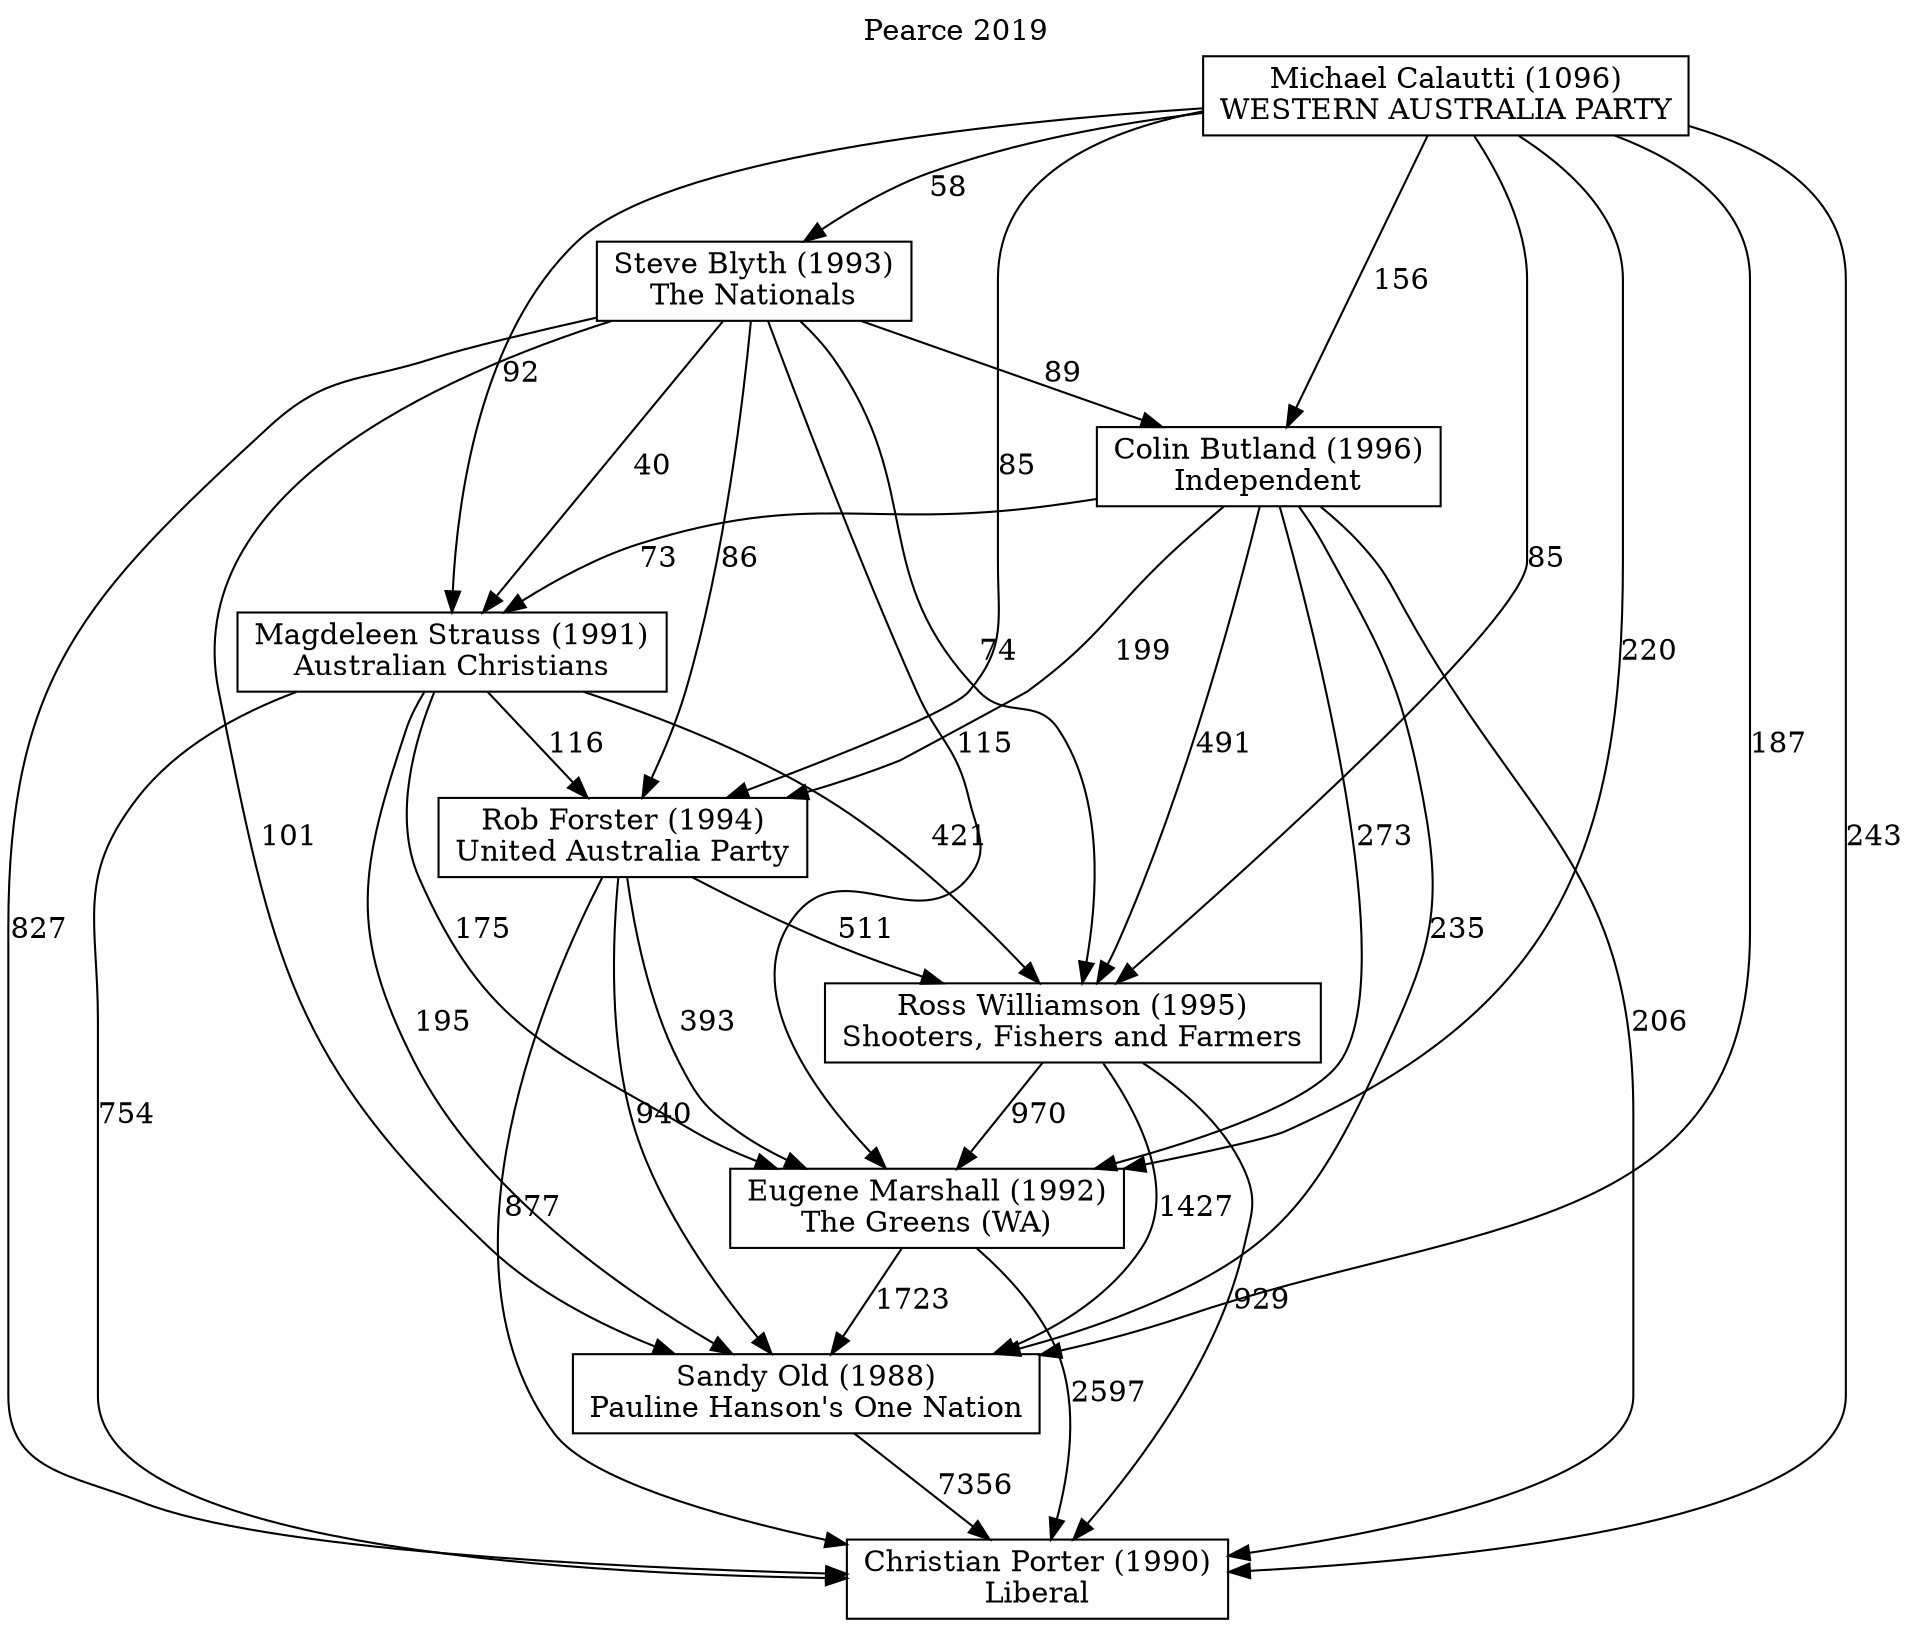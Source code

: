 // House preference flow
digraph "Christian Porter (1990)_Pearce_2019" {
	graph [label="Pearce 2019" labelloc=t mclimit=10]
	node [shape=box]
	"Christian Porter (1990)" [label="Christian Porter (1990)
Liberal"]
	"Sandy Old (1988)" [label="Sandy Old (1988)
Pauline Hanson's One Nation"]
	"Eugene Marshall (1992)" [label="Eugene Marshall (1992)
The Greens (WA)"]
	"Ross Williamson (1995)" [label="Ross Williamson (1995)
Shooters, Fishers and Farmers"]
	"Rob Forster (1994)" [label="Rob Forster (1994)
United Australia Party"]
	"Magdeleen Strauss (1991)" [label="Magdeleen Strauss (1991)
Australian Christians"]
	"Colin Butland (1996)" [label="Colin Butland (1996)
Independent"]
	"Steve Blyth (1993)" [label="Steve Blyth (1993)
The Nationals"]
	"Michael Calautti (1096)" [label="Michael Calautti (1096)
WESTERN AUSTRALIA PARTY"]
	"Sandy Old (1988)" -> "Christian Porter (1990)" [label=7356]
	"Eugene Marshall (1992)" -> "Sandy Old (1988)" [label=1723]
	"Ross Williamson (1995)" -> "Eugene Marshall (1992)" [label=970]
	"Rob Forster (1994)" -> "Ross Williamson (1995)" [label=511]
	"Magdeleen Strauss (1991)" -> "Rob Forster (1994)" [label=116]
	"Colin Butland (1996)" -> "Magdeleen Strauss (1991)" [label=73]
	"Steve Blyth (1993)" -> "Colin Butland (1996)" [label=89]
	"Michael Calautti (1096)" -> "Steve Blyth (1993)" [label=58]
	"Eugene Marshall (1992)" -> "Christian Porter (1990)" [label=2597]
	"Ross Williamson (1995)" -> "Christian Porter (1990)" [label=929]
	"Rob Forster (1994)" -> "Christian Porter (1990)" [label=877]
	"Magdeleen Strauss (1991)" -> "Christian Porter (1990)" [label=754]
	"Colin Butland (1996)" -> "Christian Porter (1990)" [label=206]
	"Steve Blyth (1993)" -> "Christian Porter (1990)" [label=827]
	"Michael Calautti (1096)" -> "Christian Porter (1990)" [label=243]
	"Michael Calautti (1096)" -> "Colin Butland (1996)" [label=156]
	"Steve Blyth (1993)" -> "Magdeleen Strauss (1991)" [label=40]
	"Michael Calautti (1096)" -> "Magdeleen Strauss (1991)" [label=92]
	"Colin Butland (1996)" -> "Rob Forster (1994)" [label=199]
	"Steve Blyth (1993)" -> "Rob Forster (1994)" [label=86]
	"Michael Calautti (1096)" -> "Rob Forster (1994)" [label=85]
	"Magdeleen Strauss (1991)" -> "Ross Williamson (1995)" [label=421]
	"Colin Butland (1996)" -> "Ross Williamson (1995)" [label=491]
	"Steve Blyth (1993)" -> "Ross Williamson (1995)" [label=74]
	"Michael Calautti (1096)" -> "Ross Williamson (1995)" [label=85]
	"Rob Forster (1994)" -> "Eugene Marshall (1992)" [label=393]
	"Magdeleen Strauss (1991)" -> "Eugene Marshall (1992)" [label=175]
	"Colin Butland (1996)" -> "Eugene Marshall (1992)" [label=273]
	"Steve Blyth (1993)" -> "Eugene Marshall (1992)" [label=115]
	"Michael Calautti (1096)" -> "Eugene Marshall (1992)" [label=220]
	"Ross Williamson (1995)" -> "Sandy Old (1988)" [label=1427]
	"Rob Forster (1994)" -> "Sandy Old (1988)" [label=940]
	"Magdeleen Strauss (1991)" -> "Sandy Old (1988)" [label=195]
	"Colin Butland (1996)" -> "Sandy Old (1988)" [label=235]
	"Steve Blyth (1993)" -> "Sandy Old (1988)" [label=101]
	"Michael Calautti (1096)" -> "Sandy Old (1988)" [label=187]
}

